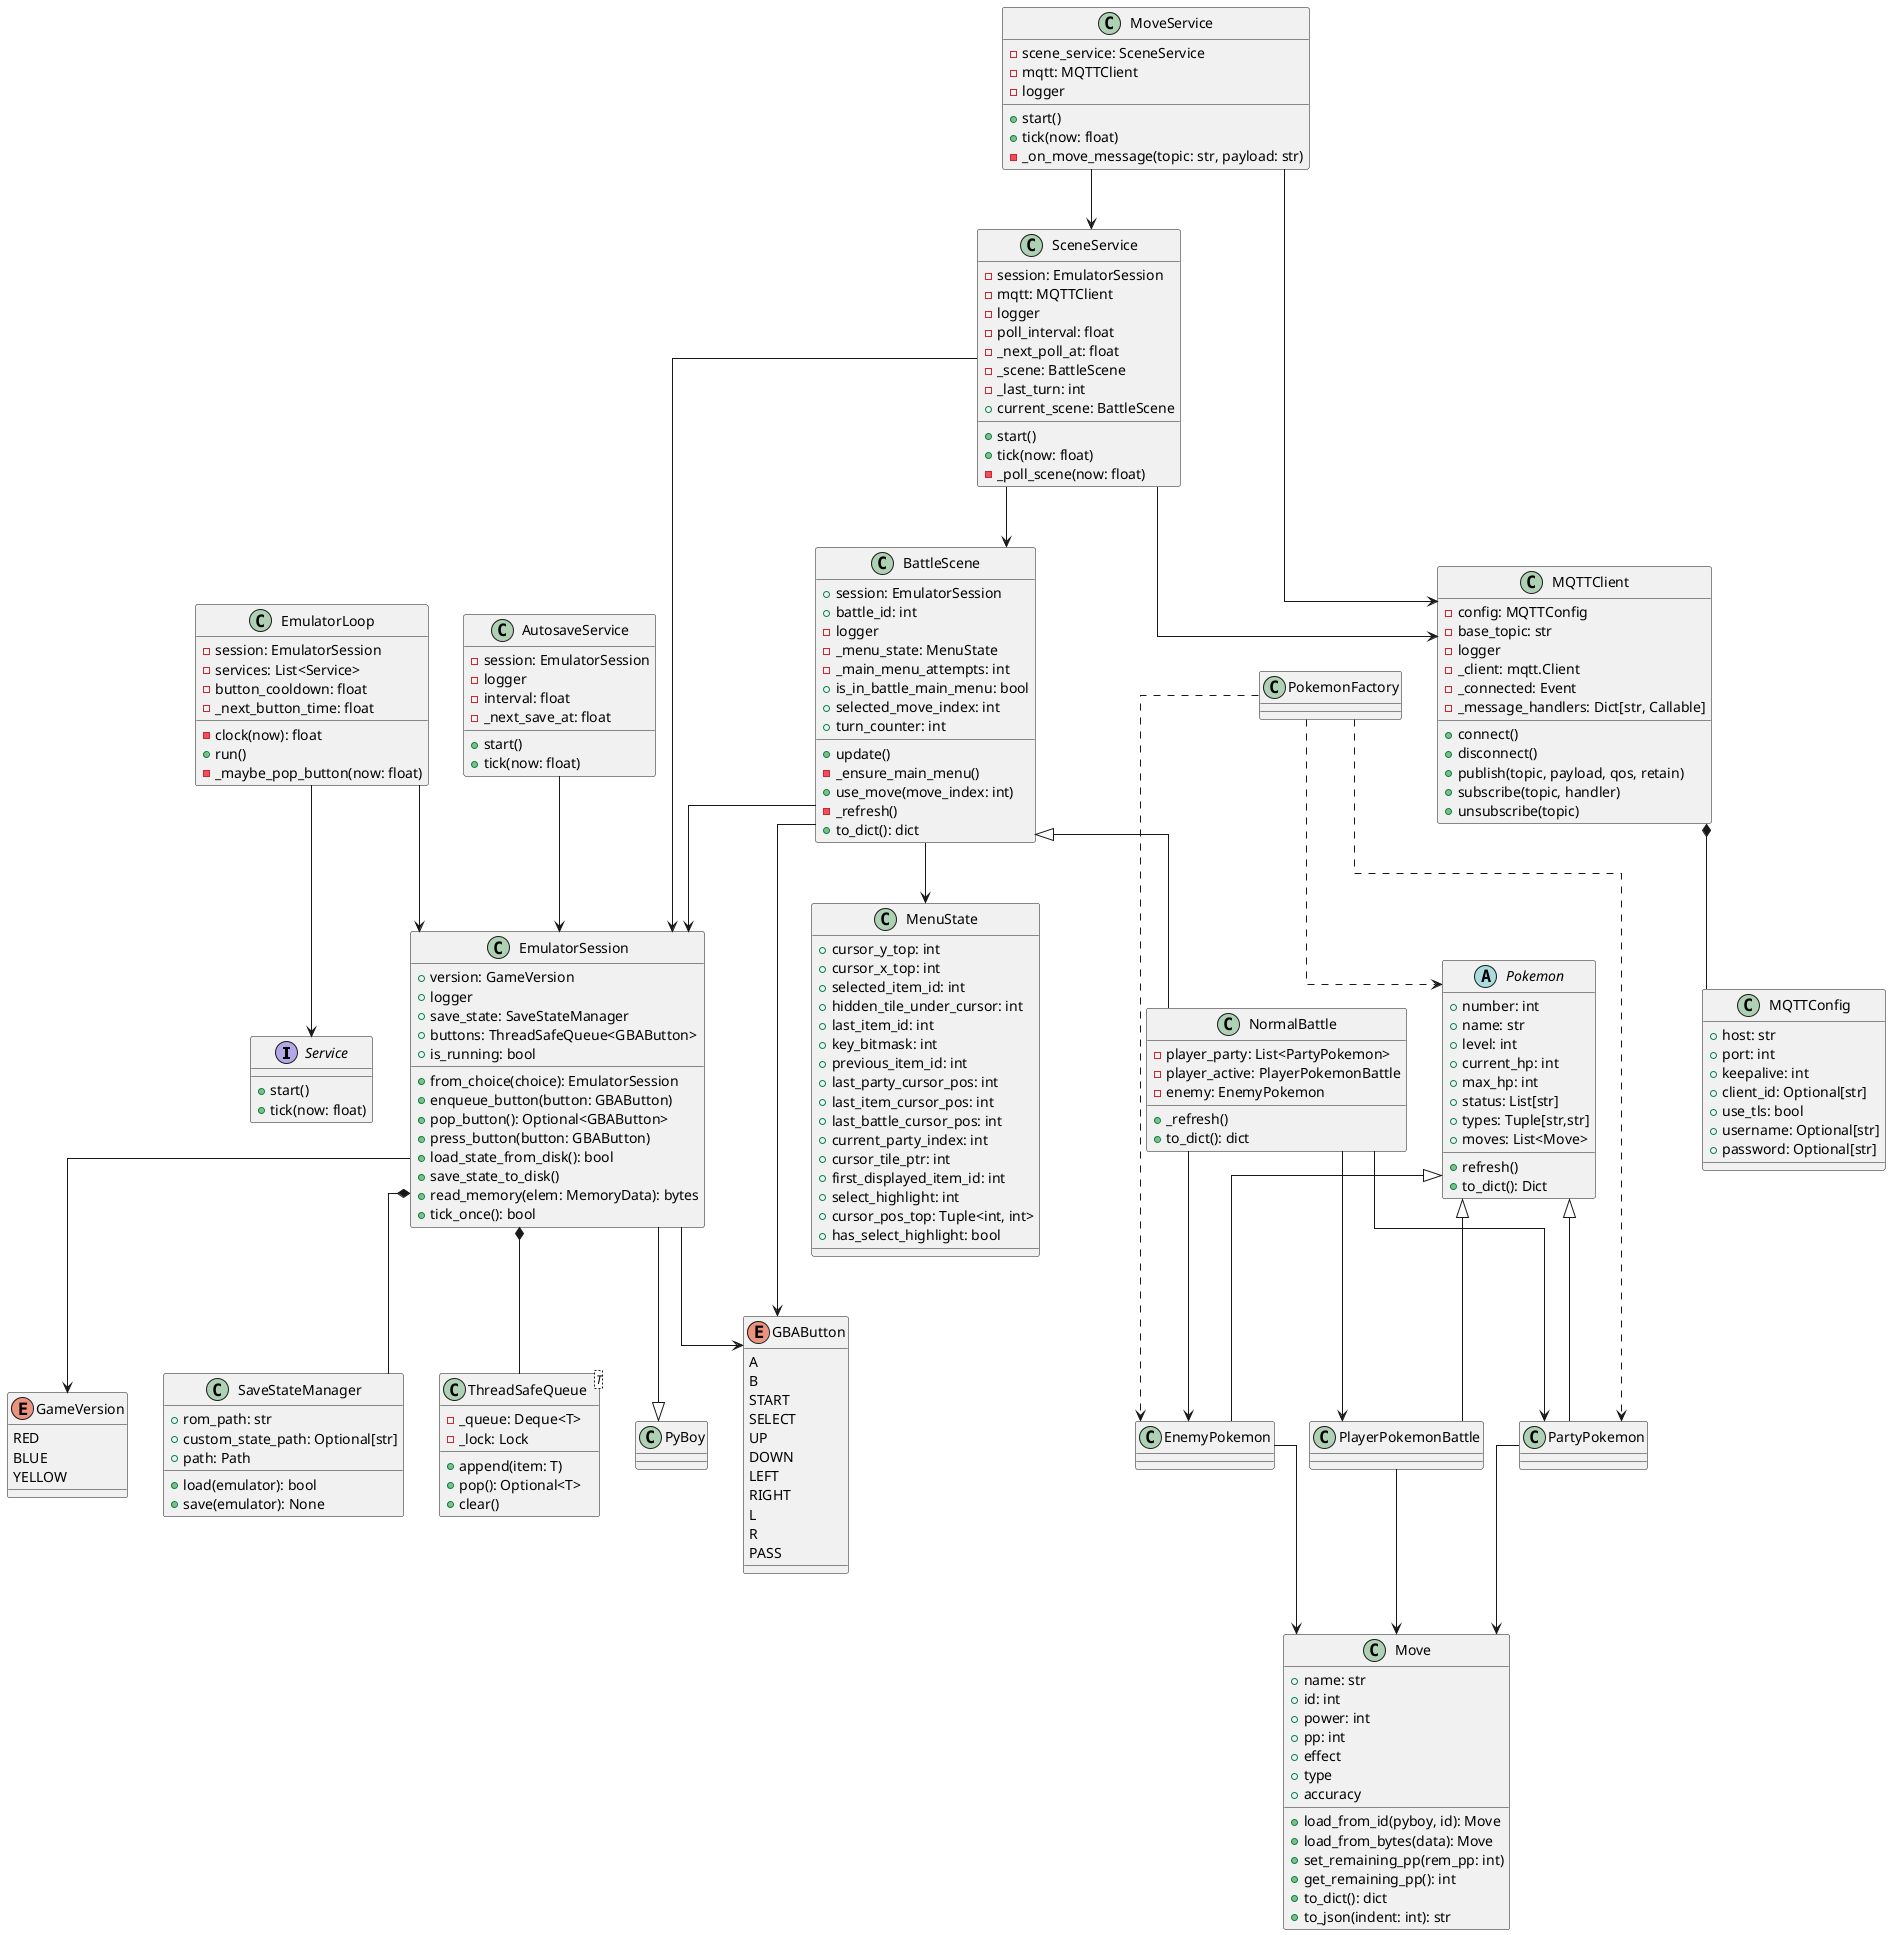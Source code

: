 @startuml
skinparam linetype ortho

interface Service {
  +start()
  +tick(now: float)
}

enum GameVersion {
  RED
  BLUE
  YELLOW
}

enum GBAButton {
  A
  B
  START
  SELECT
  UP
  DOWN
  LEFT
  RIGHT
  L
  R
  PASS
}

class SaveStateManager {
  +rom_path: str
  +custom_state_path: Optional[str]
  +path: Path
  +load(emulator): bool
  +save(emulator): None
}

class "ThreadSafeQueue<T>" as ThreadSafeQueue {
  -_queue: Deque<T>
  -_lock: Lock
  +append(item: T)
  +pop(): Optional<T>
  +clear()
}

class EmulatorSession {
  +version: GameVersion
  +logger
  +save_state: SaveStateManager
  +buttons: ThreadSafeQueue<GBAButton>
  +is_running: bool
  +from_choice(choice): EmulatorSession
  +enqueue_button(button: GBAButton)
  +pop_button(): Optional<GBAButton>
  +press_button(button: GBAButton)
  +load_state_from_disk(): bool
  +save_state_to_disk()
  +read_memory(elem: MemoryData): bytes
  +tick_once(): bool
}

EmulatorSession --|> PyBoy
EmulatorSession *-- SaveStateManager
EmulatorSession *-- ThreadSafeQueue
EmulatorSession --> GameVersion
EmulatorSession --> GBAButton

class EmulatorLoop {
  -session: EmulatorSession
  -services: List<Service>
  -button_cooldown: float
  -clock(now): float
  -_next_button_time: float
  +run()
  -_maybe_pop_button(now: float)
}

EmulatorLoop --> EmulatorSession
EmulatorLoop --> Service

class AutosaveService {
  -session: EmulatorSession
  -logger
  -interval: float
  -_next_save_at: float
  +start()
  +tick(now: float)
}

AutosaveService --> EmulatorSession

class MQTTConfig {
  +host: str
  +port: int
  +keepalive: int
  +client_id: Optional[str]
  +use_tls: bool
  +username: Optional[str]
  +password: Optional[str]
}

class MQTTClient {
  -config: MQTTConfig
  -base_topic: str
  -logger
  -_client: mqtt.Client
  -_connected: Event
  -_message_handlers: Dict[str, Callable]
  +connect()
  +disconnect()
  +publish(topic, payload, qos, retain)
  +subscribe(topic, handler)
  +unsubscribe(topic)
}

MQTTClient *-- MQTTConfig

class SceneService {
  -session: EmulatorSession
  -mqtt: MQTTClient
  -logger
  -poll_interval: float
  -_next_poll_at: float
  -_scene: BattleScene
  -_last_turn: int
  +start()
  +tick(now: float)
  -_poll_scene(now: float)
  +current_scene: BattleScene
}

SceneService --> EmulatorSession
SceneService --> MQTTClient
SceneService --> BattleScene

class MoveService {
  -scene_service: SceneService
  -mqtt: MQTTClient
  -logger
  +start()
  +tick(now: float)
  -_on_move_message(topic: str, payload: str)
}

MoveService --> SceneService
MoveService --> MQTTClient

class BattleScene {
  +session: EmulatorSession
  +battle_id: int
  -logger
  -_menu_state: MenuState
  -_main_menu_attempts: int
  +update()
  -_ensure_main_menu()
  +is_in_battle_main_menu: bool
  +selected_move_index: int
  +use_move(move_index: int)
  -_refresh()
  +turn_counter: int
  +to_dict(): dict
}

class NormalBattle {
  -player_party: List<PartyPokemon>
  -player_active: PlayerPokemonBattle
  -enemy: EnemyPokemon
  +_refresh()
  +to_dict(): dict
}

BattleScene <|-- NormalBattle
BattleScene --> EmulatorSession
BattleScene --> MenuState
BattleScene --> GBAButton
NormalBattle --> PartyPokemon
NormalBattle --> PlayerPokemonBattle
NormalBattle --> EnemyPokemon

class MenuState {
  +cursor_y_top: int
  +cursor_x_top: int
  +selected_item_id: int
  +hidden_tile_under_cursor: int
  +last_item_id: int
  +key_bitmask: int
  +previous_item_id: int
  +last_party_cursor_pos: int
  +last_item_cursor_pos: int
  +last_battle_cursor_pos: int
  +current_party_index: int
  +cursor_tile_ptr: int
  +first_displayed_item_id: int
  +select_highlight: int
  +cursor_pos_top: Tuple<int, int>
  +has_select_highlight: bool
}

class Move {
  +name: str
  +id: int
  +power: int
  +pp: int
  +load_from_id(pyboy, id): Move
  +load_from_bytes(data): Move
  +effect
  +type
  +accuracy
  +set_remaining_pp(rem_pp: int)
  +get_remaining_pp(): int
  +to_dict(): dict
  +to_json(indent: int): str
}

abstract class Pokemon {
  +number: int
  +name: str
  +level: int
  +current_hp: int
  +max_hp: int
  +status: List[str]
  +types: Tuple[str,str]
  +moves: List<Move>
  +refresh()
  +to_dict(): Dict
}

class PartyPokemon
class EnemyPokemon
class PlayerPokemonBattle
class PokemonFactory

Pokemon <|-- PartyPokemon
Pokemon <|-- EnemyPokemon
Pokemon <|-- PlayerPokemonBattle
PartyPokemon --> Move
EnemyPokemon --> Move
PlayerPokemonBattle --> Move
PokemonFactory ..> EnemyPokemon
PokemonFactory ..> PartyPokemon
PokemonFactory ..> Pokemon

@enduml
